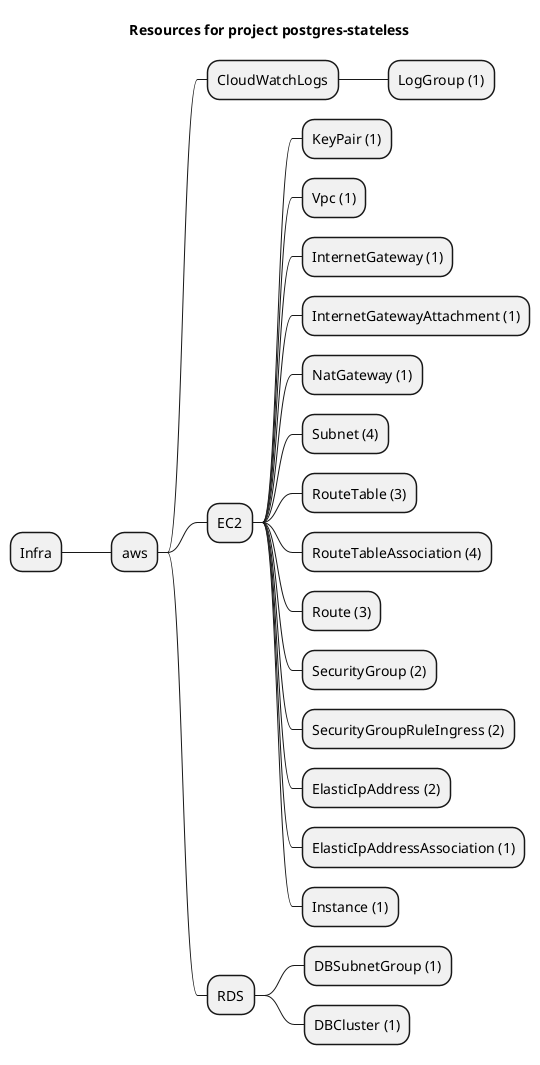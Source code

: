 @startmindmap
title Resources for project postgres-stateless
skinparam monochrome true
+ Infra
++ aws
+++ CloudWatchLogs
++++ LogGroup (1)
+++ EC2
++++ KeyPair (1)
++++ Vpc (1)
++++ InternetGateway (1)
++++ InternetGatewayAttachment (1)
++++ NatGateway (1)
++++ Subnet (4)
++++ RouteTable (3)
++++ RouteTableAssociation (4)
++++ Route (3)
++++ SecurityGroup (2)
++++ SecurityGroupRuleIngress (2)
++++ ElasticIpAddress (2)
++++ ElasticIpAddressAssociation (1)
++++ Instance (1)
+++ RDS
++++ DBSubnetGroup (1)
++++ DBCluster (1)
@endmindmap
